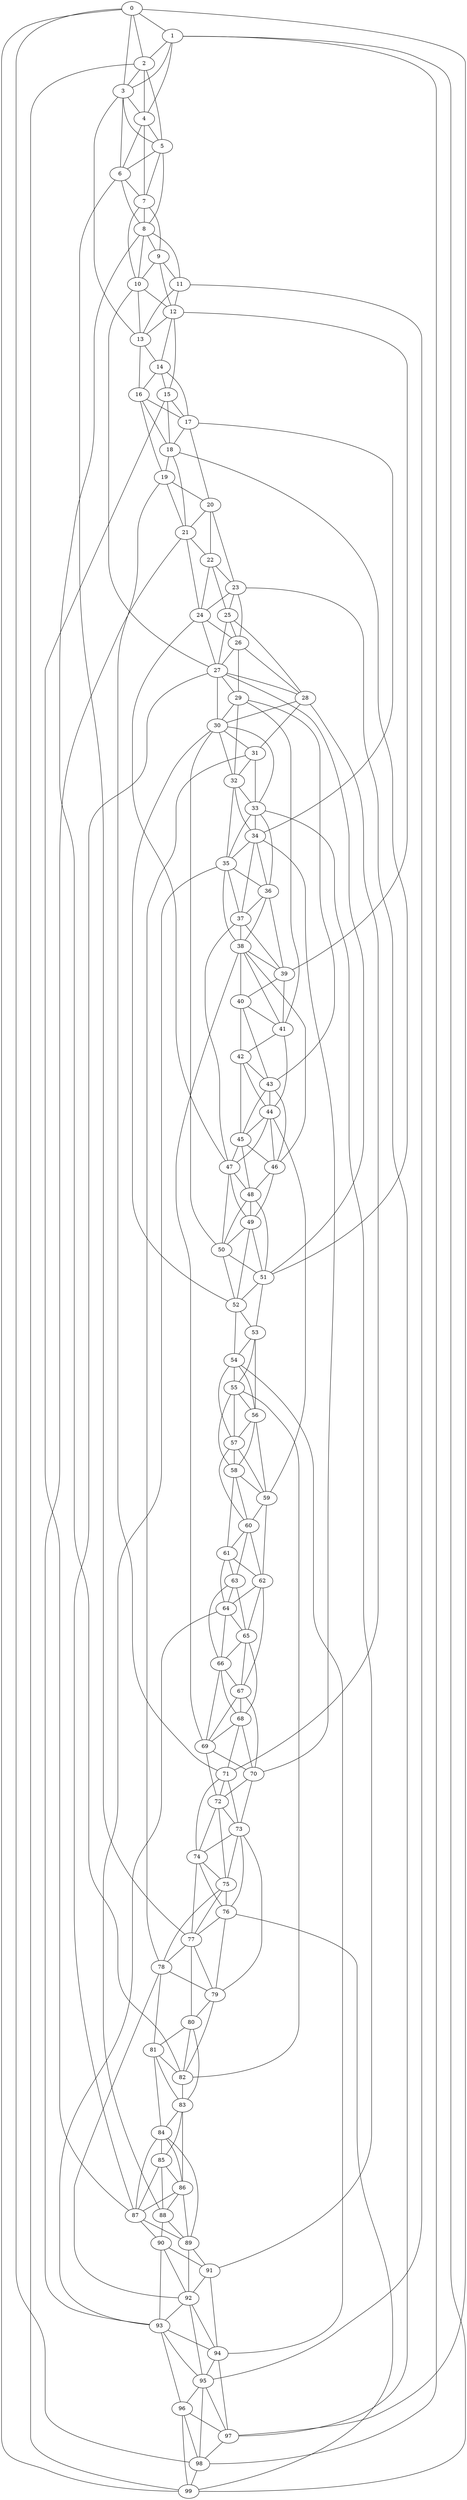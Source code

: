 strict graph "watts_strogatz_graph(100,6,0.1)" {
0;
1;
2;
3;
4;
5;
6;
7;
8;
9;
10;
11;
12;
13;
14;
15;
16;
17;
18;
19;
20;
21;
22;
23;
24;
25;
26;
27;
28;
29;
30;
31;
32;
33;
34;
35;
36;
37;
38;
39;
40;
41;
42;
43;
44;
45;
46;
47;
48;
49;
50;
51;
52;
53;
54;
55;
56;
57;
58;
59;
60;
61;
62;
63;
64;
65;
66;
67;
68;
69;
70;
71;
72;
73;
74;
75;
76;
77;
78;
79;
80;
81;
82;
83;
84;
85;
86;
87;
88;
89;
90;
91;
92;
93;
94;
95;
96;
97;
98;
99;
0 -- 1  [is_available=True, prob="1.0"];
0 -- 2  [is_available=True, prob="0.62410581204"];
0 -- 3  [is_available=True, prob="1.0"];
0 -- 97  [is_available=True, prob="0.321704344654"];
0 -- 98  [is_available=True, prob="0.385705413103"];
0 -- 99  [is_available=True, prob="0.00891871786167"];
1 -- 2  [is_available=True, prob="0.223720741574"];
1 -- 99  [is_available=True, prob="0.63566328414"];
1 -- 4  [is_available=True, prob="0.687036242607"];
1 -- 98  [is_available=True, prob="0.0212677328299"];
1 -- 3  [is_available=True, prob="1.0"];
2 -- 3  [is_available=True, prob="0.982223031404"];
2 -- 4  [is_available=True, prob="1.0"];
2 -- 5  [is_available=True, prob="1.0"];
2 -- 99  [is_available=True, prob="0.935204616163"];
3 -- 4  [is_available=True, prob="1.0"];
3 -- 5  [is_available=True, prob="0.538736885555"];
3 -- 6  [is_available=True, prob="0.472715367671"];
3 -- 13  [is_available=True, prob="0.412265900834"];
4 -- 5  [is_available=True, prob="0.881966259017"];
4 -- 6  [is_available=True, prob="1.0"];
4 -- 7  [is_available=True, prob="0.875221717615"];
5 -- 6  [is_available=True, prob="0.311811274288"];
5 -- 7  [is_available=True, prob="0.204080893236"];
5 -- 8  [is_available=True, prob="0.925936116065"];
6 -- 7  [is_available=True, prob="0.0359294617692"];
6 -- 8  [is_available=True, prob="1.0"];
6 -- 77  [is_available=True, prob="0.620847078341"];
7 -- 8  [is_available=True, prob="0.806827513679"];
7 -- 9  [is_available=True, prob="1.0"];
7 -- 10  [is_available=True, prob="0.434319723068"];
8 -- 9  [is_available=True, prob="1.0"];
8 -- 10  [is_available=True, prob="0.0826294096253"];
8 -- 11  [is_available=True, prob="1.0"];
8 -- 82  [is_available=True, prob="0.878609770315"];
9 -- 10  [is_available=True, prob="1.0"];
9 -- 11  [is_available=True, prob="0.0870848094859"];
9 -- 12  [is_available=True, prob="0.0146033125447"];
10 -- 12  [is_available=True, prob="0.148932983244"];
10 -- 13  [is_available=True, prob="1.0"];
10 -- 27  [is_available=True, prob="0.223328002196"];
11 -- 12  [is_available=True, prob="0.662926182254"];
11 -- 13  [is_available=True, prob="1.0"];
11 -- 95  [is_available=True, prob="1.0"];
12 -- 39  [is_available=True, prob="0.619210953907"];
12 -- 13  [is_available=True, prob="0.409717282339"];
12 -- 14  [is_available=True, prob="0.923320996118"];
12 -- 15  [is_available=True, prob="0.536809209789"];
13 -- 14  [is_available=True, prob="0.41970589584"];
13 -- 16  [is_available=True, prob="1.0"];
14 -- 15  [is_available=True, prob="0.172684682454"];
14 -- 16  [is_available=True, prob="0.837363614345"];
14 -- 17  [is_available=True, prob="0.859427043592"];
15 -- 17  [is_available=True, prob="0.999471835362"];
15 -- 18  [is_available=True, prob="1.0"];
15 -- 87  [is_available=True, prob="0.651537487707"];
16 -- 17  [is_available=True, prob="0.476126402205"];
16 -- 18  [is_available=True, prob="0.0999757064476"];
16 -- 19  [is_available=True, prob="0.372825502839"];
17 -- 34  [is_available=True, prob="1.0"];
17 -- 18  [is_available=True, prob="1.0"];
17 -- 20  [is_available=True, prob="0.43810112911"];
18 -- 51  [is_available=True, prob="1.0"];
18 -- 19  [is_available=True, prob="0.673224962141"];
18 -- 21  [is_available=True, prob="1.0"];
19 -- 71  [is_available=True, prob="0.795952349771"];
19 -- 20  [is_available=True, prob="0.93178255966"];
19 -- 21  [is_available=True, prob="1.0"];
20 -- 21  [is_available=True, prob="1.0"];
20 -- 22  [is_available=True, prob="0.270887576423"];
20 -- 23  [is_available=True, prob="0.873015593047"];
21 -- 22  [is_available=True, prob="1.0"];
21 -- 24  [is_available=True, prob="0.805711551916"];
21 -- 93  [is_available=True, prob="0.763978462342"];
22 -- 23  [is_available=True, prob="0.124279020318"];
22 -- 24  [is_available=True, prob="0.962641259064"];
22 -- 25  [is_available=True, prob="1.0"];
23 -- 97  [is_available=True, prob="0.249636231014"];
23 -- 24  [is_available=True, prob="0.151583082273"];
23 -- 25  [is_available=True, prob="0.0809668272977"];
23 -- 26  [is_available=True, prob="1.0"];
24 -- 47  [is_available=True, prob="0.182728879144"];
24 -- 26  [is_available=True, prob="1.0"];
24 -- 27  [is_available=True, prob="0.211371051354"];
25 -- 26  [is_available=True, prob="0.682861399757"];
25 -- 27  [is_available=True, prob="1.0"];
25 -- 28  [is_available=True, prob="0.692674631139"];
26 -- 27  [is_available=True, prob="0.0173746474405"];
26 -- 28  [is_available=True, prob="0.954214035977"];
26 -- 29  [is_available=True, prob="0.91154413229"];
27 -- 51  [is_available=True, prob="0.75630275875"];
27 -- 87  [is_available=True, prob="1.0"];
27 -- 28  [is_available=True, prob="1.0"];
27 -- 29  [is_available=True, prob="0.346460853887"];
27 -- 30  [is_available=True, prob="0.469699450024"];
28 -- 71  [is_available=True, prob="0.948459118781"];
28 -- 30  [is_available=True, prob="0.29863951521"];
28 -- 31  [is_available=True, prob="1.0"];
29 -- 32  [is_available=True, prob="1.0"];
29 -- 41  [is_available=True, prob="0.891774395633"];
29 -- 43  [is_available=True, prob="0.500039200012"];
29 -- 30  [is_available=True, prob="1.0"];
30 -- 32  [is_available=True, prob="0.184766331729"];
30 -- 33  [is_available=True, prob="0.416847919241"];
30 -- 50  [is_available=True, prob="0.158657743973"];
30 -- 52  [is_available=True, prob="0.231012551382"];
30 -- 31  [is_available=True, prob="0.313211844414"];
31 -- 32  [is_available=True, prob="1.0"];
31 -- 33  [is_available=True, prob="0.387299320703"];
31 -- 78  [is_available=True, prob="1.0"];
32 -- 33  [is_available=True, prob="0.912089923056"];
32 -- 34  [is_available=True, prob="1.0"];
32 -- 35  [is_available=True, prob="0.332769352857"];
33 -- 34  [is_available=True, prob="0.895238304857"];
33 -- 35  [is_available=True, prob="1.0"];
33 -- 36  [is_available=True, prob="0.330205861716"];
33 -- 91  [is_available=True, prob="0.636305390323"];
34 -- 35  [is_available=True, prob="1.0"];
34 -- 36  [is_available=True, prob="0.00106112072805"];
34 -- 37  [is_available=True, prob="0.831799174756"];
34 -- 70  [is_available=True, prob="0.693315959964"];
35 -- 36  [is_available=True, prob="0.371292346481"];
35 -- 37  [is_available=True, prob="0.132882150311"];
35 -- 38  [is_available=True, prob="1.0"];
35 -- 88  [is_available=True, prob="0.0594027921964"];
36 -- 37  [is_available=True, prob="0.461495178141"];
36 -- 38  [is_available=True, prob="0.333397473819"];
36 -- 39  [is_available=True, prob="0.178953747081"];
37 -- 38  [is_available=True, prob="0.574206446138"];
37 -- 39  [is_available=True, prob="0.580276965969"];
37 -- 47  [is_available=True, prob="1.0"];
38 -- 39  [is_available=True, prob="0.156589475221"];
38 -- 40  [is_available=True, prob="0.565376498195"];
38 -- 41  [is_available=True, prob="1.0"];
38 -- 46  [is_available=True, prob="1.0"];
38 -- 69  [is_available=True, prob="1.0"];
39 -- 40  [is_available=True, prob="0.884638141362"];
39 -- 41  [is_available=True, prob="0.933089808137"];
40 -- 41  [is_available=True, prob="0.0358611324862"];
40 -- 42  [is_available=True, prob="0.907584301303"];
40 -- 43  [is_available=True, prob="0.186624321693"];
41 -- 42  [is_available=True, prob="1.0"];
41 -- 44  [is_available=True, prob="0.35532199132"];
42 -- 43  [is_available=True, prob="0.0371933032204"];
42 -- 44  [is_available=True, prob="0.27839002261"];
42 -- 45  [is_available=True, prob="0.261360458539"];
43 -- 44  [is_available=True, prob="0.929499586927"];
43 -- 45  [is_available=True, prob="1.0"];
43 -- 46  [is_available=True, prob="0.742148127402"];
44 -- 45  [is_available=True, prob="1.0"];
44 -- 46  [is_available=True, prob="0.535040145441"];
44 -- 47  [is_available=True, prob="0.612980627498"];
44 -- 59  [is_available=True, prob="0.158512948019"];
45 -- 46  [is_available=True, prob="0.036605680291"];
45 -- 47  [is_available=True, prob="0.901619857073"];
45 -- 48  [is_available=True, prob="0.156094506385"];
46 -- 48  [is_available=True, prob="1.0"];
46 -- 49  [is_available=True, prob="0.606249539687"];
47 -- 48  [is_available=True, prob="0.857541426815"];
47 -- 49  [is_available=True, prob="0.554059958019"];
47 -- 50  [is_available=True, prob="0.867271098335"];
48 -- 49  [is_available=True, prob="0.264082493222"];
48 -- 50  [is_available=True, prob="1.0"];
48 -- 51  [is_available=True, prob="1.0"];
49 -- 50  [is_available=True, prob="0.968515935131"];
49 -- 51  [is_available=True, prob="0.305349331387"];
49 -- 52  [is_available=True, prob="1.0"];
50 -- 51  [is_available=True, prob="0.162161222056"];
50 -- 52  [is_available=True, prob="1.0"];
51 -- 52  [is_available=True, prob="0.154451094785"];
51 -- 53  [is_available=True, prob="0.98654208065"];
52 -- 53  [is_available=True, prob="1.0"];
52 -- 54  [is_available=True, prob="0.0445903769406"];
53 -- 54  [is_available=True, prob="0.364575519525"];
53 -- 55  [is_available=True, prob="0.668692758709"];
53 -- 56  [is_available=True, prob="0.201751599564"];
54 -- 55  [is_available=True, prob="0.514944507901"];
54 -- 56  [is_available=True, prob="0.199444413854"];
54 -- 57  [is_available=True, prob="0.338150573803"];
54 -- 94  [is_available=True, prob="1.0"];
55 -- 82  [is_available=True, prob="0.406783646523"];
55 -- 56  [is_available=True, prob="1.0"];
55 -- 57  [is_available=True, prob="0.424030475106"];
55 -- 58  [is_available=True, prob="0.719450844117"];
56 -- 57  [is_available=True, prob="0.707445777114"];
56 -- 58  [is_available=True, prob="0.393411738606"];
56 -- 59  [is_available=True, prob="1.0"];
57 -- 58  [is_available=True, prob="0.267716381855"];
57 -- 59  [is_available=True, prob="0.888509413572"];
57 -- 60  [is_available=True, prob="0.610920182646"];
58 -- 59  [is_available=True, prob="0.864093229545"];
58 -- 60  [is_available=True, prob="1.0"];
58 -- 61  [is_available=True, prob="0.745301690422"];
59 -- 60  [is_available=True, prob="0.701623964705"];
59 -- 62  [is_available=True, prob="1.0"];
60 -- 61  [is_available=True, prob="0.318056303104"];
60 -- 62  [is_available=True, prob="0.33031579914"];
60 -- 63  [is_available=True, prob="0.259520143147"];
61 -- 64  [is_available=True, prob="0.291748301159"];
61 -- 62  [is_available=True, prob="1.0"];
61 -- 63  [is_available=True, prob="1.0"];
62 -- 64  [is_available=True, prob="0.271631416886"];
62 -- 65  [is_available=True, prob="0.962032796238"];
62 -- 67  [is_available=True, prob="0.240866531041"];
63 -- 64  [is_available=True, prob="0.348847755027"];
63 -- 65  [is_available=True, prob="0.688073474932"];
63 -- 66  [is_available=True, prob="1.0"];
64 -- 65  [is_available=True, prob="0.00154969489582"];
64 -- 66  [is_available=True, prob="0.603361194485"];
64 -- 93  [is_available=True, prob="1.0"];
65 -- 66  [is_available=True, prob="0.204769062228"];
65 -- 67  [is_available=True, prob="0.925184179925"];
65 -- 68  [is_available=True, prob="0.752537851392"];
66 -- 67  [is_available=True, prob="0.608740110662"];
66 -- 68  [is_available=True, prob="0.372507568039"];
66 -- 69  [is_available=True, prob="0.698302032133"];
67 -- 68  [is_available=True, prob="0.403989254344"];
67 -- 69  [is_available=True, prob="0.53665099697"];
67 -- 70  [is_available=True, prob="0.862116102895"];
68 -- 69  [is_available=True, prob="0.579879607312"];
68 -- 70  [is_available=True, prob="0.389650572232"];
68 -- 71  [is_available=True, prob="0.51085939496"];
69 -- 70  [is_available=True, prob="0.980750961576"];
69 -- 72  [is_available=True, prob="1.0"];
70 -- 72  [is_available=True, prob="0.272815108537"];
70 -- 73  [is_available=True, prob="0.401913766639"];
71 -- 72  [is_available=True, prob="0.819354752698"];
71 -- 73  [is_available=True, prob="0.271727604048"];
71 -- 74  [is_available=True, prob="1.0"];
72 -- 73  [is_available=True, prob="0.304943382866"];
72 -- 74  [is_available=True, prob="0.0686401481876"];
72 -- 75  [is_available=True, prob="0.0296722394233"];
73 -- 74  [is_available=True, prob="0.685104614043"];
73 -- 75  [is_available=True, prob="0.558603933824"];
73 -- 76  [is_available=True, prob="0.696228456559"];
73 -- 79  [is_available=True, prob="0.819396688242"];
74 -- 75  [is_available=True, prob="0.412707157215"];
74 -- 76  [is_available=True, prob="0.676318185665"];
74 -- 77  [is_available=True, prob="0.841307452403"];
75 -- 76  [is_available=True, prob="0.0307968070095"];
75 -- 77  [is_available=True, prob="0.818295695946"];
75 -- 78  [is_available=True, prob="0.506675189723"];
76 -- 99  [is_available=True, prob="0.992050946539"];
76 -- 77  [is_available=True, prob="0.662549423689"];
76 -- 79  [is_available=True, prob="0.319807919713"];
77 -- 78  [is_available=True, prob="1.0"];
77 -- 79  [is_available=True, prob="0.981408298762"];
77 -- 80  [is_available=True, prob="1.0"];
78 -- 79  [is_available=True, prob="0.706171783853"];
78 -- 81  [is_available=True, prob="1.0"];
78 -- 92  [is_available=True, prob="1.0"];
79 -- 80  [is_available=True, prob="0.235026055422"];
79 -- 82  [is_available=True, prob="0.474606443979"];
80 -- 81  [is_available=True, prob="0.406879157902"];
80 -- 82  [is_available=True, prob="1.0"];
80 -- 83  [is_available=True, prob="0.686664770627"];
81 -- 82  [is_available=True, prob="0.970647621487"];
81 -- 83  [is_available=True, prob="0.193134699256"];
81 -- 84  [is_available=True, prob="0.833341811004"];
82 -- 83  [is_available=True, prob="1.0"];
83 -- 84  [is_available=True, prob="0.404865290859"];
83 -- 85  [is_available=True, prob="0.757176779362"];
83 -- 86  [is_available=True, prob="1.0"];
84 -- 85  [is_available=True, prob="0.743944621507"];
84 -- 86  [is_available=True, prob="0.817483801875"];
84 -- 87  [is_available=True, prob="0.713396075893"];
84 -- 89  [is_available=True, prob="0.823376877697"];
85 -- 86  [is_available=True, prob="0.456173868955"];
85 -- 87  [is_available=True, prob="0.699579476471"];
85 -- 88  [is_available=True, prob="0.754510030843"];
86 -- 87  [is_available=True, prob="0.962123659942"];
86 -- 88  [is_available=True, prob="0.136593589536"];
86 -- 89  [is_available=True, prob="0.891636041347"];
87 -- 89  [is_available=True, prob="1.0"];
87 -- 90  [is_available=True, prob="0.386671878423"];
88 -- 89  [is_available=True, prob="0.992466954481"];
88 -- 90  [is_available=True, prob="0.264343743837"];
89 -- 91  [is_available=True, prob="1.0"];
89 -- 92  [is_available=True, prob="0.215189912963"];
90 -- 91  [is_available=True, prob="0.552613286585"];
90 -- 92  [is_available=True, prob="0.564830042314"];
90 -- 93  [is_available=True, prob="0.722715779114"];
91 -- 92  [is_available=True, prob="0.794662804156"];
91 -- 94  [is_available=True, prob="0.98871648832"];
92 -- 93  [is_available=True, prob="1.0"];
92 -- 94  [is_available=True, prob="0.656814456677"];
92 -- 95  [is_available=True, prob="0.614793629321"];
93 -- 96  [is_available=True, prob="0.790087456769"];
93 -- 94  [is_available=True, prob="0.737822164821"];
93 -- 95  [is_available=True, prob="0.520742023346"];
94 -- 97  [is_available=True, prob="0.544492590158"];
94 -- 95  [is_available=True, prob="0.838033670938"];
95 -- 96  [is_available=True, prob="0.420560211411"];
95 -- 97  [is_available=True, prob="0.873735920497"];
95 -- 98  [is_available=True, prob="0.0358653515673"];
96 -- 97  [is_available=True, prob="0.811064391446"];
96 -- 98  [is_available=True, prob="0.0898417895003"];
96 -- 99  [is_available=True, prob="1.0"];
97 -- 98  [is_available=True, prob="0.300869305224"];
98 -- 99  [is_available=True, prob="1.0"];
}
